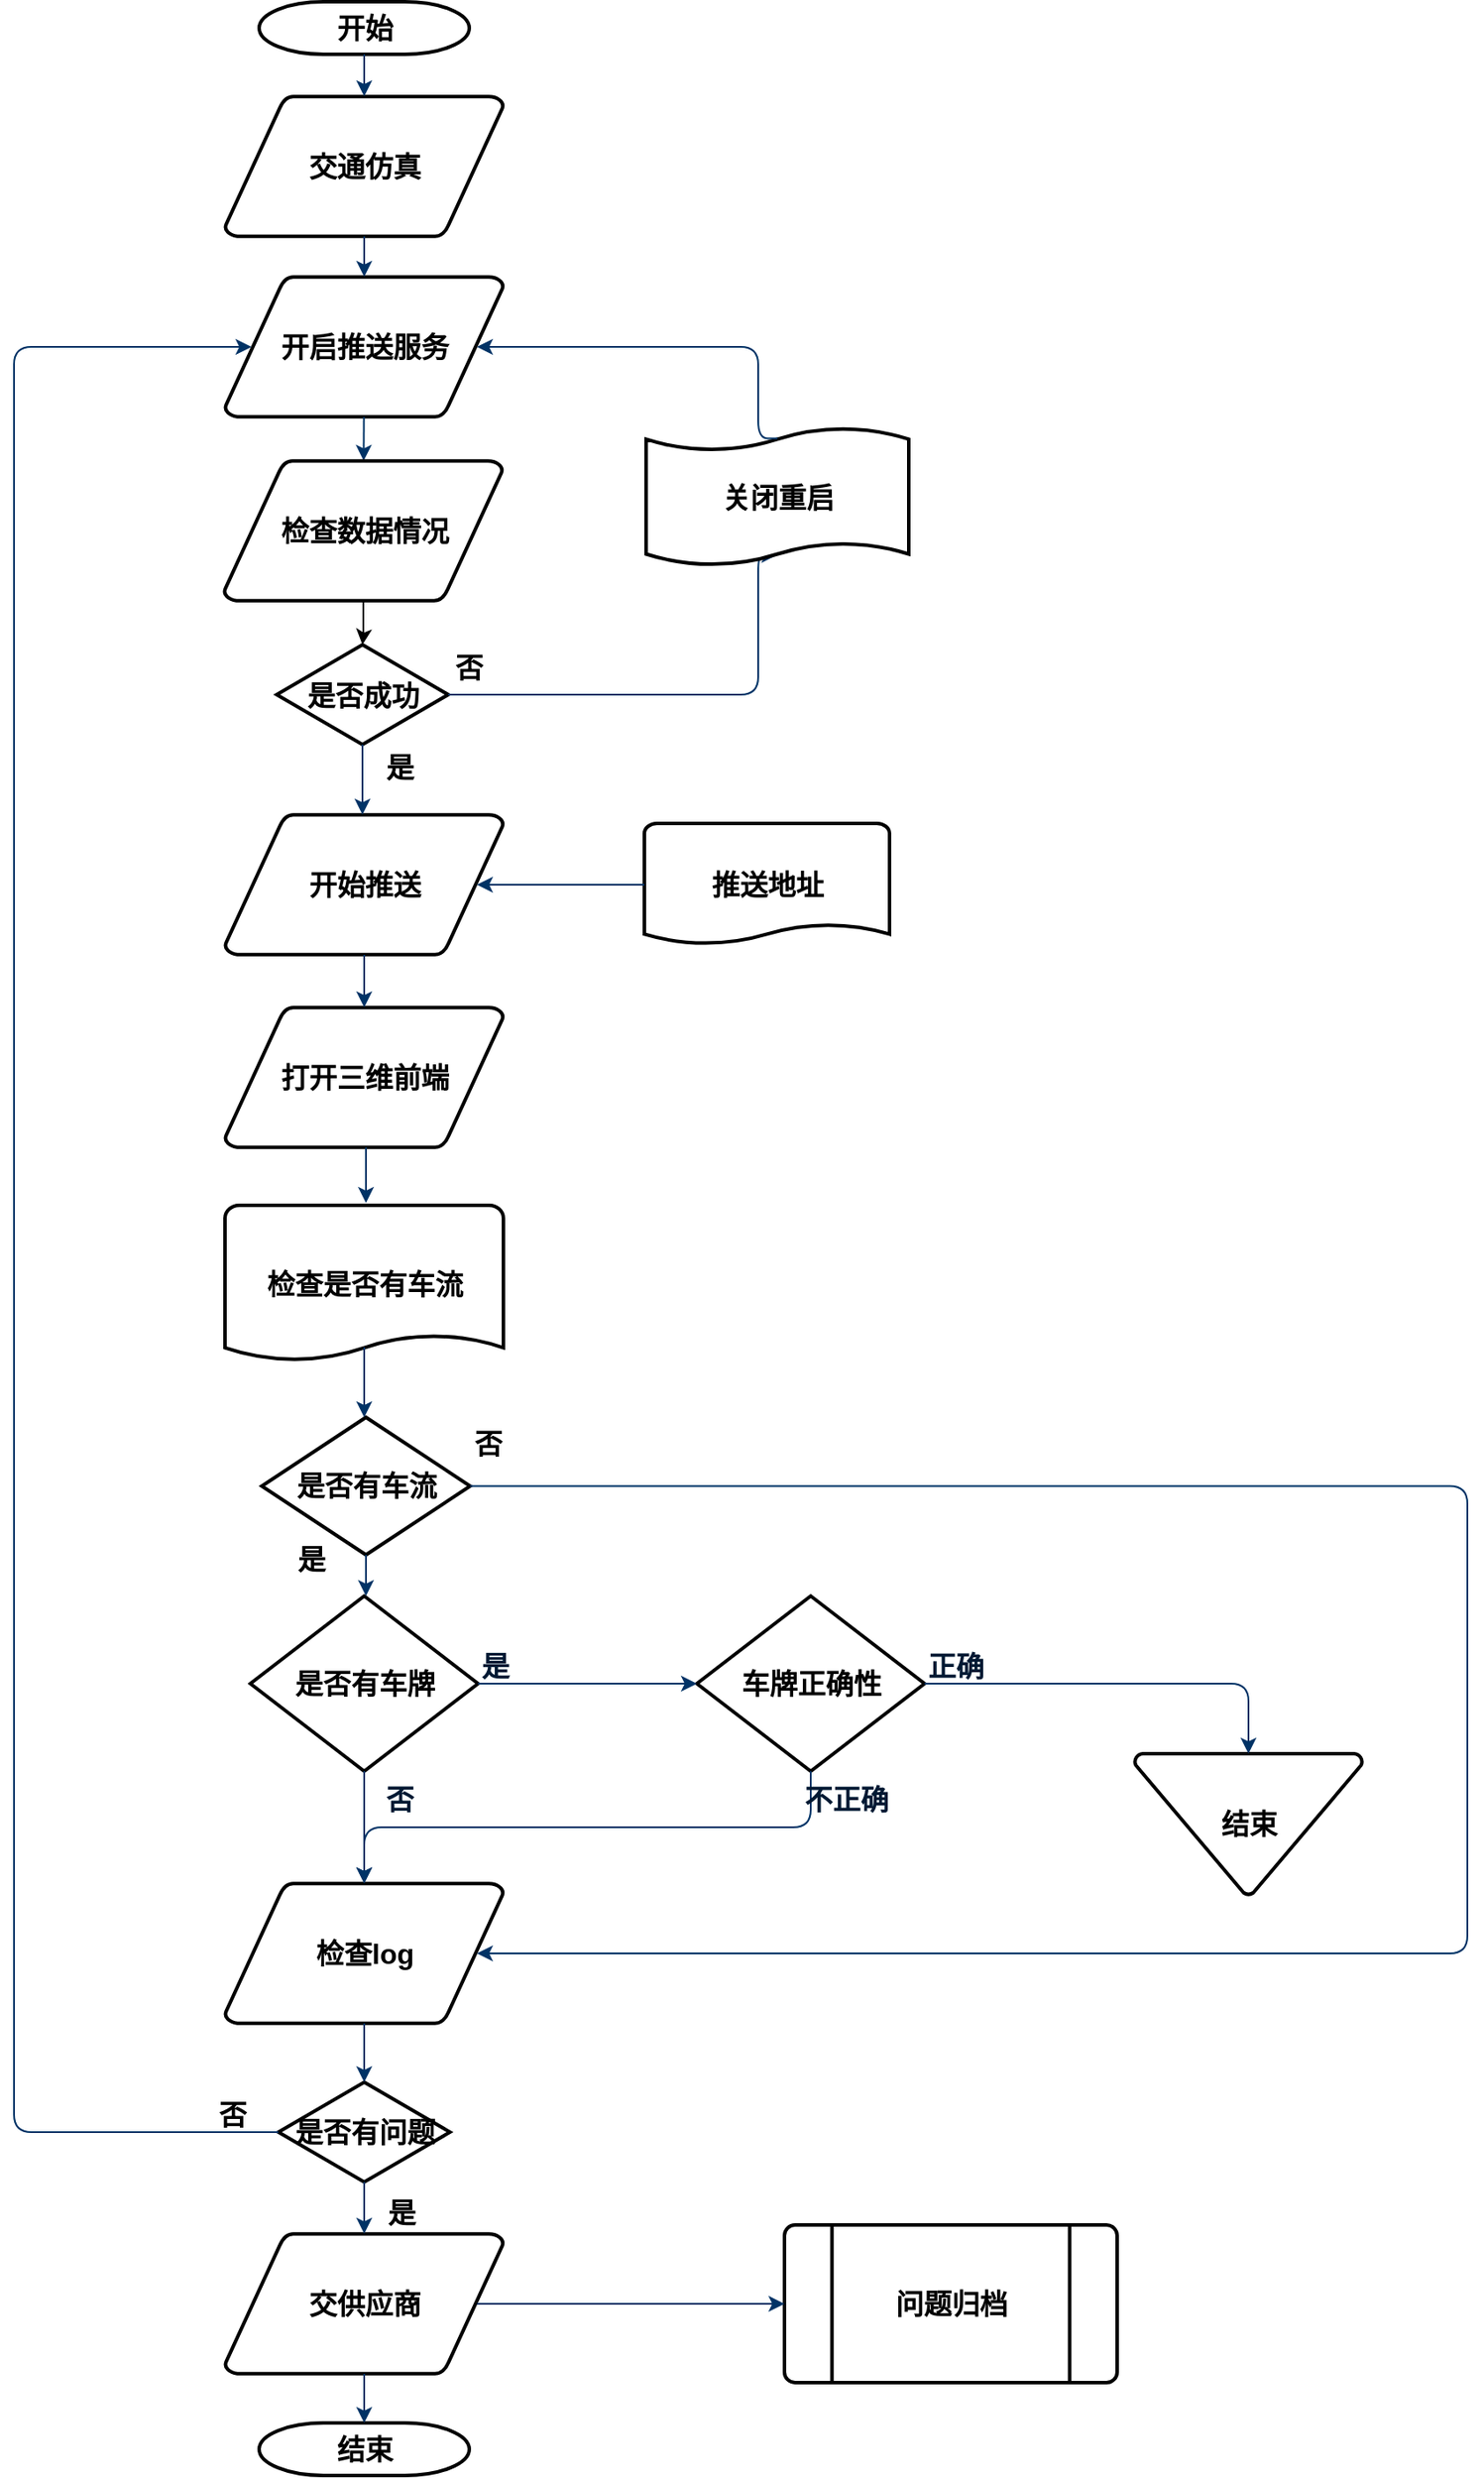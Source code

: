 <mxfile version="15.8.3" type="github">
  <diagram id="U7Htat9r2wbK2FyTGD_Q" name="Page-1">
    <mxGraphModel dx="1422" dy="794" grid="1" gridSize="10" guides="1" tooltips="1" connect="1" arrows="1" fold="1" page="1" pageScale="1" pageWidth="827" pageHeight="1169" math="0" shadow="0">
      <root>
        <mxCell id="0" />
        <mxCell id="1" parent="0" />
        <mxCell id="oi-isDemWPMRGUlYNJqB-1" value="开始" style="shape=mxgraph.flowchart.terminator;strokeWidth=2;gradientColor=none;gradientDirection=north;fontStyle=1;html=1;fontSize=16;" vertex="1" parent="1">
          <mxGeometry x="260" y="76" width="120" height="30" as="geometry" />
        </mxCell>
        <mxCell id="oi-isDemWPMRGUlYNJqB-2" value="交通仿真" style="shape=mxgraph.flowchart.data;strokeWidth=2;gradientColor=none;gradientDirection=north;fontStyle=1;html=1;fontSize=16;" vertex="1" parent="1">
          <mxGeometry x="240.5" y="130" width="159" height="80" as="geometry" />
        </mxCell>
        <mxCell id="oi-isDemWPMRGUlYNJqB-3" value="开始推送" style="shape=mxgraph.flowchart.data;strokeWidth=2;gradientColor=none;gradientDirection=north;fontStyle=1;html=1;fontSize=16;" vertex="1" parent="1">
          <mxGeometry x="240.5" y="540" width="159" height="80" as="geometry" />
        </mxCell>
        <mxCell id="oi-isDemWPMRGUlYNJqB-4" value="开启推送服务" style="shape=mxgraph.flowchart.data;strokeWidth=2;gradientColor=none;gradientDirection=north;fontStyle=1;html=1;fontSize=16;" vertex="1" parent="1">
          <mxGeometry x="240.5" y="233" width="159" height="80" as="geometry" />
        </mxCell>
        <mxCell id="oi-isDemWPMRGUlYNJqB-5" value="是否成功" style="shape=mxgraph.flowchart.decision;strokeWidth=2;gradientColor=none;gradientDirection=north;fontStyle=1;html=1;fontSize=16;" vertex="1" parent="1">
          <mxGeometry x="270" y="443" width="98" height="57" as="geometry" />
        </mxCell>
        <mxCell id="oi-isDemWPMRGUlYNJqB-6" style="fontStyle=1;strokeColor=#003366;strokeWidth=1;html=1;fontSize=16;" edge="1" parent="1" source="oi-isDemWPMRGUlYNJqB-1" target="oi-isDemWPMRGUlYNJqB-2">
          <mxGeometry relative="1" as="geometry" />
        </mxCell>
        <mxCell id="oi-isDemWPMRGUlYNJqB-7" style="fontStyle=1;strokeColor=#003366;strokeWidth=1;html=1;fontSize=16;" edge="1" parent="1" source="oi-isDemWPMRGUlYNJqB-2" target="oi-isDemWPMRGUlYNJqB-4">
          <mxGeometry relative="1" as="geometry" />
        </mxCell>
        <mxCell id="oi-isDemWPMRGUlYNJqB-8" style="fontStyle=1;strokeColor=#003366;strokeWidth=1;html=1;fontSize=16;" edge="1" parent="1" source="oi-isDemWPMRGUlYNJqB-4" target="oi-isDemWPMRGUlYNJqB-55">
          <mxGeometry relative="1" as="geometry" />
        </mxCell>
        <mxCell id="oi-isDemWPMRGUlYNJqB-9" value="" style="edgeStyle=elbowEdgeStyle;elbow=horizontal;entryX=0.5;entryY=0.91;entryPerimeter=0;exitX=1;exitY=0.5;exitPerimeter=0;fontStyle=1;strokeColor=#003366;strokeWidth=1;html=1;fontSize=16;" edge="1" parent="1" source="oi-isDemWPMRGUlYNJqB-5" target="oi-isDemWPMRGUlYNJqB-49">
          <mxGeometry x="381" y="-7.5" width="100" height="100" as="geometry">
            <mxPoint x="750" y="411" as="sourcePoint" />
            <mxPoint x="765.395" y="282.5" as="targetPoint" />
            <Array as="points">
              <mxPoint x="545" y="364" />
            </Array>
          </mxGeometry>
        </mxCell>
        <mxCell id="oi-isDemWPMRGUlYNJqB-10" value="否" style="text;fontStyle=1;html=1;strokeColor=none;gradientColor=none;fillColor=none;strokeWidth=2;fontSize=16;" vertex="1" parent="1">
          <mxGeometry x="370" y="440" width="40" height="26" as="geometry" />
        </mxCell>
        <mxCell id="oi-isDemWPMRGUlYNJqB-11" value="" style="edgeStyle=elbowEdgeStyle;elbow=horizontal;fontColor=#001933;fontStyle=1;strokeColor=#003366;strokeWidth=1;html=1;fontSize=16;" edge="1" parent="1" source="oi-isDemWPMRGUlYNJqB-5" target="oi-isDemWPMRGUlYNJqB-3">
          <mxGeometry y="50" width="100" height="100" as="geometry">
            <mxPoint y="150" as="sourcePoint" />
            <mxPoint x="100" y="50" as="targetPoint" />
          </mxGeometry>
        </mxCell>
        <mxCell id="oi-isDemWPMRGUlYNJqB-12" value="打开三维前端" style="shape=mxgraph.flowchart.data;strokeWidth=2;gradientColor=none;gradientDirection=north;fontStyle=1;html=1;fontSize=16;" vertex="1" parent="1">
          <mxGeometry x="240.5" y="650" width="159" height="80" as="geometry" />
        </mxCell>
        <mxCell id="oi-isDemWPMRGUlYNJqB-13" value="是" style="text;fontStyle=1;html=1;strokeColor=none;gradientColor=none;fillColor=none;strokeWidth=2;align=center;fontSize=16;" vertex="1" parent="1">
          <mxGeometry x="320" y="497" width="40" height="26" as="geometry" />
        </mxCell>
        <mxCell id="oi-isDemWPMRGUlYNJqB-14" value="推送地址" style="shape=mxgraph.flowchart.document;strokeWidth=2;gradientColor=none;gradientDirection=north;fontStyle=1;html=1;fontSize=16;" vertex="1" parent="1">
          <mxGeometry x="480" y="545" width="140" height="70" as="geometry" />
        </mxCell>
        <mxCell id="oi-isDemWPMRGUlYNJqB-15" value="" style="edgeStyle=elbowEdgeStyle;elbow=horizontal;exitX=0.905;exitY=0.5;exitPerimeter=0;fontStyle=1;strokeColor=#003366;strokeWidth=1;html=1;startArrow=classic;startFill=1;endArrow=none;endFill=0;fontSize=16;" edge="1" parent="1" source="oi-isDemWPMRGUlYNJqB-3" target="oi-isDemWPMRGUlYNJqB-14">
          <mxGeometry y="30" width="100" height="100" as="geometry">
            <mxPoint y="130" as="sourcePoint" />
            <mxPoint x="100" y="30" as="targetPoint" />
          </mxGeometry>
        </mxCell>
        <mxCell id="oi-isDemWPMRGUlYNJqB-16" value="" style="edgeStyle=elbowEdgeStyle;elbow=horizontal;fontStyle=1;strokeColor=#003366;strokeWidth=1;html=1;fontSize=16;" edge="1" parent="1" source="oi-isDemWPMRGUlYNJqB-3" target="oi-isDemWPMRGUlYNJqB-12">
          <mxGeometry y="30" width="100" height="100" as="geometry">
            <mxPoint y="130" as="sourcePoint" />
            <mxPoint x="100" y="30" as="targetPoint" />
          </mxGeometry>
        </mxCell>
        <mxCell id="oi-isDemWPMRGUlYNJqB-20" value="" style="edgeStyle=elbowEdgeStyle;elbow=horizontal;entryX=0.5;entryY=0.195;entryPerimeter=0;fontStyle=1;strokeColor=#003366;strokeWidth=1;html=1;fontSize=16;" edge="1" parent="1" source="oi-isDemWPMRGUlYNJqB-12">
          <mxGeometry y="-93" width="100" height="100" as="geometry">
            <mxPoint y="7" as="sourcePoint" />
            <mxPoint x="321" y="761.6" as="targetPoint" />
          </mxGeometry>
        </mxCell>
        <mxCell id="oi-isDemWPMRGUlYNJqB-21" value="检查是否有车流" style="shape=mxgraph.flowchart.document;strokeWidth=2;gradientColor=none;gradientDirection=north;fontStyle=1;html=1;fontSize=16;" vertex="1" parent="1">
          <mxGeometry x="240.5" y="763" width="159" height="90" as="geometry" />
        </mxCell>
        <mxCell id="oi-isDemWPMRGUlYNJqB-23" value="是否有车流" style="shape=mxgraph.flowchart.decision;strokeWidth=2;gradientColor=none;gradientDirection=north;fontStyle=1;html=1;fontSize=16;" vertex="1" parent="1">
          <mxGeometry x="261.5" y="884" width="119" height="78.5" as="geometry" />
        </mxCell>
        <mxCell id="oi-isDemWPMRGUlYNJqB-24" value="" style="edgeStyle=elbowEdgeStyle;elbow=horizontal;exitX=0.5;exitY=0.9;exitPerimeter=0;fontStyle=1;strokeColor=#003366;strokeWidth=1;html=1;fontSize=16;" edge="1" parent="1" source="oi-isDemWPMRGUlYNJqB-21" target="oi-isDemWPMRGUlYNJqB-23">
          <mxGeometry y="-187" width="100" height="100" as="geometry">
            <mxPoint y="-87" as="sourcePoint" />
            <mxPoint x="100" y="-187" as="targetPoint" />
          </mxGeometry>
        </mxCell>
        <mxCell id="oi-isDemWPMRGUlYNJqB-25" value="是" style="text;fontStyle=1;html=1;strokeColor=none;gradientColor=none;fillColor=none;strokeWidth=2;fontSize=16;" vertex="1" parent="1">
          <mxGeometry x="280" y="948.5" width="40" height="26" as="geometry" />
        </mxCell>
        <mxCell id="oi-isDemWPMRGUlYNJqB-26" value="是否有车牌" style="shape=mxgraph.flowchart.decision;strokeWidth=2;gradientColor=none;gradientDirection=north;fontStyle=1;html=1;fontSize=16;" vertex="1" parent="1">
          <mxGeometry x="255" y="986" width="130" height="100" as="geometry" />
        </mxCell>
        <mxCell id="oi-isDemWPMRGUlYNJqB-27" value="车牌正确性" style="shape=mxgraph.flowchart.decision;strokeWidth=2;gradientColor=none;gradientDirection=north;fontStyle=1;html=1;fontSize=16;" vertex="1" parent="1">
          <mxGeometry x="510" y="986" width="130" height="100" as="geometry" />
        </mxCell>
        <mxCell id="oi-isDemWPMRGUlYNJqB-28" value="" style="edgeStyle=elbowEdgeStyle;elbow=horizontal;exitX=0.5;exitY=1;exitPerimeter=0;fontStyle=1;strokeColor=#003366;strokeWidth=1;html=1;fontSize=16;" edge="1" parent="1" source="oi-isDemWPMRGUlYNJqB-23" target="oi-isDemWPMRGUlYNJqB-26">
          <mxGeometry y="-210" width="100" height="100" as="geometry">
            <mxPoint y="-110" as="sourcePoint" />
            <mxPoint x="100" y="-210" as="targetPoint" />
          </mxGeometry>
        </mxCell>
        <mxCell id="oi-isDemWPMRGUlYNJqB-29" value="" style="edgeStyle=elbowEdgeStyle;elbow=horizontal;exitX=1;exitY=0.5;exitPerimeter=0;entryX=0;entryY=0.5;entryPerimeter=0;fontStyle=1;strokeColor=#003366;strokeWidth=1;html=1;fontSize=16;" edge="1" parent="1" source="oi-isDemWPMRGUlYNJqB-26" target="oi-isDemWPMRGUlYNJqB-27">
          <mxGeometry y="-224" width="100" height="100" as="geometry">
            <mxPoint y="-124" as="sourcePoint" />
            <mxPoint x="100" y="-224" as="targetPoint" />
          </mxGeometry>
        </mxCell>
        <mxCell id="oi-isDemWPMRGUlYNJqB-30" value="结束" style="shape=mxgraph.flowchart.merge_or_storage;strokeWidth=2;gradientColor=none;gradientDirection=north;fontStyle=1;html=1;fontSize=16;" vertex="1" parent="1">
          <mxGeometry x="760" y="1076" width="130" height="80.5" as="geometry" />
        </mxCell>
        <mxCell id="oi-isDemWPMRGUlYNJqB-31" value="" style="edgeStyle=elbowEdgeStyle;elbow=vertical;exitX=1;exitY=0.5;exitPerimeter=0;entryX=0.5;entryY=0;entryPerimeter=0;fontStyle=1;strokeColor=#003366;strokeWidth=1;html=1;fontSize=16;" edge="1" parent="1" source="oi-isDemWPMRGUlYNJqB-27" target="oi-isDemWPMRGUlYNJqB-30">
          <mxGeometry y="-224" width="100" height="100" as="geometry">
            <mxPoint y="-124" as="sourcePoint" />
            <mxPoint x="100" y="-224" as="targetPoint" />
            <Array as="points">
              <mxPoint x="740" y="1036" />
            </Array>
          </mxGeometry>
        </mxCell>
        <mxCell id="oi-isDemWPMRGUlYNJqB-32" value="检查log" style="shape=mxgraph.flowchart.data;strokeWidth=2;gradientColor=none;gradientDirection=north;fontStyle=1;html=1;fontSize=16;" vertex="1" parent="1">
          <mxGeometry x="240.5" y="1150" width="159" height="80" as="geometry" />
        </mxCell>
        <mxCell id="oi-isDemWPMRGUlYNJqB-33" value="" style="edgeStyle=elbowEdgeStyle;elbow=vertical;exitX=0.5;exitY=1;exitPerimeter=0;fontColor=#001933;fontStyle=1;strokeColor=#003366;strokeWidth=1;html=1;fontSize=16;" edge="1" parent="1" source="oi-isDemWPMRGUlYNJqB-26" target="oi-isDemWPMRGUlYNJqB-32">
          <mxGeometry y="-224" width="100" height="100" as="geometry">
            <mxPoint y="-124" as="sourcePoint" />
            <mxPoint x="100" y="-224" as="targetPoint" />
          </mxGeometry>
        </mxCell>
        <mxCell id="oi-isDemWPMRGUlYNJqB-34" value="" style="edgeStyle=elbowEdgeStyle;elbow=vertical;exitX=0.5;exitY=1;exitPerimeter=0;entryX=0.5;entryY=0;entryPerimeter=0;fontStyle=1;strokeColor=#003366;strokeWidth=1;html=1;fontSize=16;" edge="1" parent="1" source="oi-isDemWPMRGUlYNJqB-27" target="oi-isDemWPMRGUlYNJqB-32">
          <mxGeometry y="-224" width="100" height="100" as="geometry">
            <mxPoint y="-124" as="sourcePoint" />
            <mxPoint x="100" y="-224" as="targetPoint" />
          </mxGeometry>
        </mxCell>
        <mxCell id="oi-isDemWPMRGUlYNJqB-35" value="是否有问题" style="shape=mxgraph.flowchart.decision;strokeWidth=2;gradientColor=none;gradientDirection=north;fontStyle=1;html=1;fontSize=16;" vertex="1" parent="1">
          <mxGeometry x="271" y="1263.5" width="98" height="57" as="geometry" />
        </mxCell>
        <mxCell id="oi-isDemWPMRGUlYNJqB-36" value="交供应商" style="shape=mxgraph.flowchart.data;strokeWidth=2;gradientColor=none;gradientDirection=north;fontStyle=1;html=1;fontSize=16;" vertex="1" parent="1">
          <mxGeometry x="240.5" y="1350" width="159" height="80" as="geometry" />
        </mxCell>
        <mxCell id="oi-isDemWPMRGUlYNJqB-37" value="问题归档" style="shape=mxgraph.flowchart.predefined_process;strokeWidth=2;gradientColor=none;gradientDirection=north;fontStyle=1;html=1;fontSize=16;" vertex="1" parent="1">
          <mxGeometry x="560" y="1345" width="190" height="90" as="geometry" />
        </mxCell>
        <mxCell id="oi-isDemWPMRGUlYNJqB-38" value="结束" style="shape=mxgraph.flowchart.terminator;strokeWidth=2;gradientColor=none;gradientDirection=north;fontStyle=1;html=1;fontSize=16;" vertex="1" parent="1">
          <mxGeometry x="260" y="1458" width="120" height="30" as="geometry" />
        </mxCell>
        <mxCell id="oi-isDemWPMRGUlYNJqB-39" value="" style="edgeStyle=elbowEdgeStyle;elbow=vertical;exitX=0.5;exitY=1;exitPerimeter=0;entryX=0.5;entryY=0;entryPerimeter=0;fontStyle=1;strokeColor=#003366;strokeWidth=1;html=1;fontSize=16;" edge="1" parent="1" source="oi-isDemWPMRGUlYNJqB-32" target="oi-isDemWPMRGUlYNJqB-35">
          <mxGeometry y="-255" width="100" height="100" as="geometry">
            <mxPoint y="-155" as="sourcePoint" />
            <mxPoint x="100" y="-255" as="targetPoint" />
          </mxGeometry>
        </mxCell>
        <mxCell id="oi-isDemWPMRGUlYNJqB-40" value="" style="edgeStyle=elbowEdgeStyle;elbow=vertical;exitX=0.5;exitY=1;exitPerimeter=0;entryX=0.5;entryY=0;entryPerimeter=0;fontStyle=1;strokeColor=#003366;strokeWidth=1;html=1;fontSize=16;" edge="1" parent="1" source="oi-isDemWPMRGUlYNJqB-35" target="oi-isDemWPMRGUlYNJqB-36">
          <mxGeometry y="-358" width="100" height="100" as="geometry">
            <mxPoint y="-258" as="sourcePoint" />
            <mxPoint x="100" y="-358" as="targetPoint" />
          </mxGeometry>
        </mxCell>
        <mxCell id="oi-isDemWPMRGUlYNJqB-41" value="" style="edgeStyle=elbowEdgeStyle;elbow=vertical;exitX=0.5;exitY=1;exitPerimeter=0;entryX=0.5;entryY=0;entryPerimeter=0;fontStyle=1;strokeColor=#003366;strokeWidth=1;html=1;fontSize=16;" edge="1" parent="1" source="oi-isDemWPMRGUlYNJqB-36" target="oi-isDemWPMRGUlYNJqB-38">
          <mxGeometry y="-380" width="100" height="100" as="geometry">
            <mxPoint y="-280" as="sourcePoint" />
            <mxPoint x="100" y="-380" as="targetPoint" />
          </mxGeometry>
        </mxCell>
        <mxCell id="oi-isDemWPMRGUlYNJqB-42" value="" style="edgeStyle=elbowEdgeStyle;elbow=vertical;exitX=0.905;exitY=0.5;exitPerimeter=0;entryX=0;entryY=0.5;entryPerimeter=0;fontStyle=1;strokeColor=#003366;strokeWidth=1;html=1;fontSize=16;" edge="1" parent="1" source="oi-isDemWPMRGUlYNJqB-36" target="oi-isDemWPMRGUlYNJqB-37">
          <mxGeometry y="-380" width="100" height="100" as="geometry">
            <mxPoint y="-280" as="sourcePoint" />
            <mxPoint x="100" y="-380" as="targetPoint" />
          </mxGeometry>
        </mxCell>
        <mxCell id="oi-isDemWPMRGUlYNJqB-43" value="" style="edgeStyle=elbowEdgeStyle;elbow=horizontal;exitX=1;exitY=0.5;exitPerimeter=0;entryX=0.905;entryY=0.5;entryPerimeter=0;fontStyle=1;strokeColor=#003366;strokeWidth=1;html=1;fontSize=16;" edge="1" parent="1" source="oi-isDemWPMRGUlYNJqB-23" target="oi-isDemWPMRGUlYNJqB-32">
          <mxGeometry y="-210" width="100" height="100" as="geometry">
            <mxPoint y="-110" as="sourcePoint" />
            <mxPoint x="100" y="-210" as="targetPoint" />
            <Array as="points">
              <mxPoint x="950" y="1110" />
            </Array>
          </mxGeometry>
        </mxCell>
        <mxCell id="oi-isDemWPMRGUlYNJqB-44" value="否" style="text;fontStyle=1;html=1;strokeColor=none;gradientColor=none;fillColor=none;strokeWidth=2;fontSize=16;" vertex="1" parent="1">
          <mxGeometry x="380.5" y="883.25" width="40" height="26" as="geometry" />
        </mxCell>
        <mxCell id="oi-isDemWPMRGUlYNJqB-45" value="是" style="text;fontColor=#001933;fontStyle=1;html=1;strokeColor=none;gradientColor=none;fillColor=none;strokeWidth=2;fontSize=16;" vertex="1" parent="1">
          <mxGeometry x="385" y="1010" width="40" height="26" as="geometry" />
        </mxCell>
        <mxCell id="oi-isDemWPMRGUlYNJqB-46" value="否" style="text;fontColor=#001933;fontStyle=1;html=1;strokeColor=none;gradientColor=none;fillColor=none;strokeWidth=2;align=center;fontSize=16;" vertex="1" parent="1">
          <mxGeometry x="320" y="1086" width="40" height="26" as="geometry" />
        </mxCell>
        <mxCell id="oi-isDemWPMRGUlYNJqB-47" value="不正确" style="text;fontColor=#001933;fontStyle=1;html=1;strokeColor=none;gradientColor=none;fillColor=none;strokeWidth=2;align=center;fontSize=16;" vertex="1" parent="1">
          <mxGeometry x="575" y="1086" width="40" height="26" as="geometry" />
        </mxCell>
        <mxCell id="oi-isDemWPMRGUlYNJqB-48" value="正确" style="text;fontColor=#001933;fontStyle=1;html=1;strokeColor=none;gradientColor=none;fillColor=none;strokeWidth=2;fontSize=16;" vertex="1" parent="1">
          <mxGeometry x="640" y="1010" width="40" height="26" as="geometry" />
        </mxCell>
        <mxCell id="oi-isDemWPMRGUlYNJqB-49" value="关闭重启" style="shape=mxgraph.flowchart.paper_tape;strokeWidth=2;gradientColor=none;gradientDirection=north;fontStyle=1;html=1;fontSize=16;" vertex="1" parent="1">
          <mxGeometry x="481" y="318" width="150" height="81" as="geometry" />
        </mxCell>
        <mxCell id="oi-isDemWPMRGUlYNJqB-50" value="" style="edgeStyle=elbowEdgeStyle;elbow=horizontal;exitX=0.5;exitY=0.09;exitPerimeter=0;entryX=0.905;entryY=0.5;entryPerimeter=0;fontStyle=1;strokeColor=#003366;strokeWidth=1;html=1;fontSize=16;" edge="1" parent="1" source="oi-isDemWPMRGUlYNJqB-49" target="oi-isDemWPMRGUlYNJqB-4">
          <mxGeometry y="-17" width="100" height="100" as="geometry">
            <mxPoint y="83" as="sourcePoint" />
            <mxPoint x="100" y="-17" as="targetPoint" />
            <Array as="points">
              <mxPoint x="545" y="283" />
            </Array>
          </mxGeometry>
        </mxCell>
        <mxCell id="oi-isDemWPMRGUlYNJqB-51" value="是" style="text;fontStyle=1;html=1;strokeColor=none;gradientColor=none;fillColor=none;strokeWidth=2;align=center;fontSize=16;" vertex="1" parent="1">
          <mxGeometry x="321" y="1322" width="40" height="26" as="geometry" />
        </mxCell>
        <mxCell id="oi-isDemWPMRGUlYNJqB-52" value="" style="edgeStyle=elbowEdgeStyle;elbow=horizontal;exitX=0;exitY=0.5;exitPerimeter=0;entryX=0.095;entryY=0.5;entryPerimeter=0;fontStyle=1;strokeColor=#003366;strokeWidth=1;html=1;fontSize=16;" edge="1" parent="1" source="oi-isDemWPMRGUlYNJqB-35" target="oi-isDemWPMRGUlYNJqB-4">
          <mxGeometry y="-17" width="100" height="100" as="geometry">
            <mxPoint y="83" as="sourcePoint" />
            <mxPoint x="100" y="-17" as="targetPoint" />
            <Array as="points">
              <mxPoint x="120" y="953" />
            </Array>
          </mxGeometry>
        </mxCell>
        <mxCell id="oi-isDemWPMRGUlYNJqB-53" value="否" style="text;fontStyle=1;html=1;strokeColor=none;gradientColor=none;fillColor=none;strokeWidth=2;fontSize=16;" vertex="1" parent="1">
          <mxGeometry x="235" y="1266" width="40" height="26" as="geometry" />
        </mxCell>
        <mxCell id="oi-isDemWPMRGUlYNJqB-54" value="" style="edgeStyle=orthogonalEdgeStyle;rounded=0;orthogonalLoop=1;jettySize=auto;html=1;fontSize=16;fontStyle=1" edge="1" parent="1" source="oi-isDemWPMRGUlYNJqB-55" target="oi-isDemWPMRGUlYNJqB-5">
          <mxGeometry relative="1" as="geometry" />
        </mxCell>
        <mxCell id="oi-isDemWPMRGUlYNJqB-55" value="检查数据情况" style="shape=mxgraph.flowchart.data;strokeWidth=2;gradientColor=none;gradientDirection=north;fontStyle=1;html=1;fontSize=16;" vertex="1" parent="1">
          <mxGeometry x="240" y="338" width="159" height="80" as="geometry" />
        </mxCell>
      </root>
    </mxGraphModel>
  </diagram>
</mxfile>
